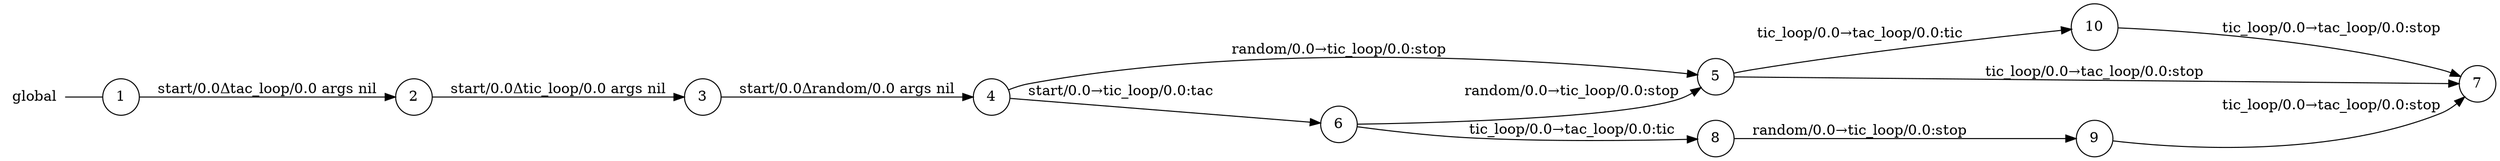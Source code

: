 digraph global {
	rankdir="LR";
	n_0 [label="global", shape="plaintext"];
	n_1 [id="5", shape=circle, label="5"];
	n_2 [id="6", shape=circle, label="6"];
	n_3 [id="10", shape=circle, label="10"];
	n_4 [id="1", shape=circle, label="1"];
	n_0 -> n_4 [arrowhead=none];
	n_5 [id="9", shape=circle, label="9"];
	n_6 [id="2", shape=circle, label="2"];
	n_7 [id="8", shape=circle, label="8"];
	n_8 [id="4", shape=circle, label="4"];
	n_9 [id="7", shape=circle, label="7"];
	n_10 [id="3", shape=circle, label="3"];

	n_7 -> n_5 [id="[$e|8]", label="random/0.0→tic_loop/0.0:stop"];
	n_6 -> n_10 [id="[$e|1]", label="start/0.0Δtic_loop/0.0 args nil"];
	n_1 -> n_3 [id="[$e|9]", label="tic_loop/0.0→tac_loop/0.0:tic"];
	n_1 -> n_9 [id="[$e|5]", label="tic_loop/0.0→tac_loop/0.0:stop"];
	n_2 -> n_1 [id="[$e|7]", label="random/0.0→tic_loop/0.0:stop"];
	n_2 -> n_7 [id="[$e|6]", label="tic_loop/0.0→tac_loop/0.0:tic"];
	n_10 -> n_8 [id="[$e|2]", label="start/0.0Δrandom/0.0 args nil"];
	n_8 -> n_1 [id="[$e|3]", label="random/0.0→tic_loop/0.0:stop"];
	n_4 -> n_6 [id="[$e|0]", label="start/0.0Δtac_loop/0.0 args nil"];
	n_5 -> n_9 [id="[$e|10]", label="tic_loop/0.0→tac_loop/0.0:stop"];
	n_8 -> n_2 [id="[$e|4]", label="start/0.0→tic_loop/0.0:tac"];
	n_3 -> n_9 [id="[$e|11]", label="tic_loop/0.0→tac_loop/0.0:stop"];
}
